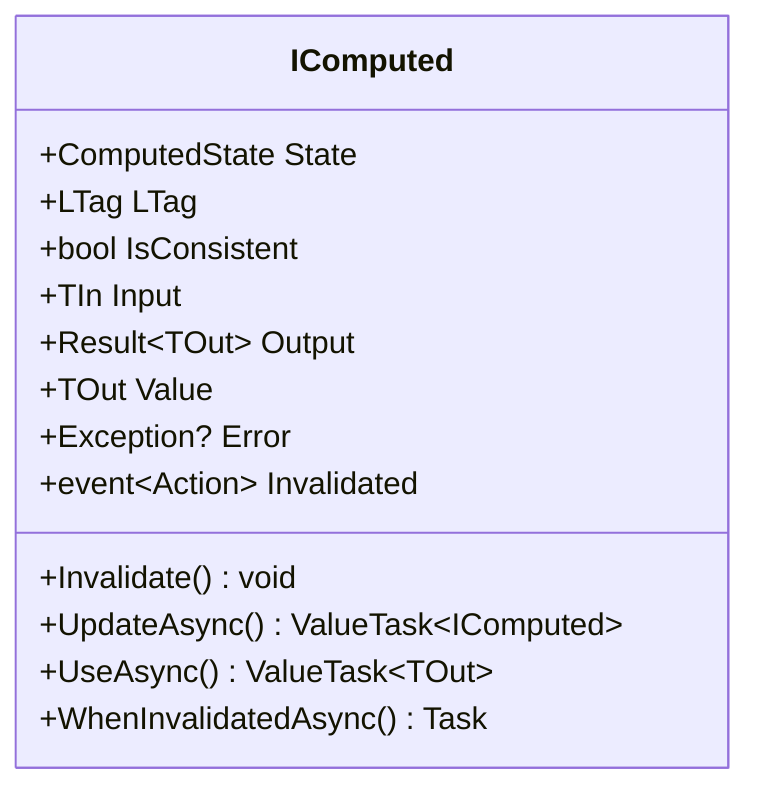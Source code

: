 classDiagram
  class IComputed {
    +ComputedState State
    +LTag LTag
    +bool IsConsistent
    +TIn Input
    +Result~TOut~ Output
    +TOut Value
    +Exception? Error
    +event~Action~ Invalidated

    +Invalidate() void
    +UpdateAsync() ValueTask~IComputed~
    +UseAsync() ValueTask~TOut~
    +WhenInvalidatedAsync() Task
  }